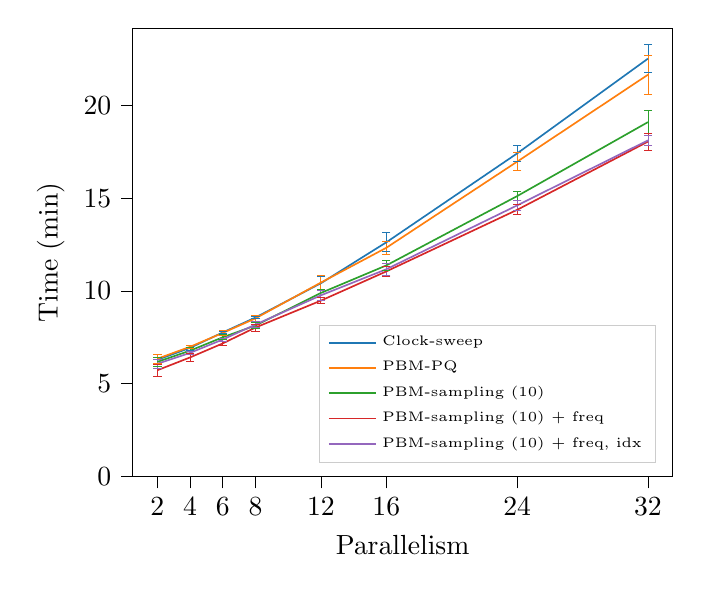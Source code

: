 % This file was created with tikzplotlib v0.10.1.
\begin{tikzpicture}

\definecolor{crimson2143940}{RGB}{214,39,40}
\definecolor{darkgray176}{RGB}{176,176,176}
\definecolor{darkorange25512714}{RGB}{255,127,14}
\definecolor{forestgreen4416044}{RGB}{44,160,44}
\definecolor{lightgray204}{RGB}{204,204,204}
\definecolor{mediumpurple148103189}{RGB}{148,103,189}
\definecolor{steelblue31119180}{RGB}{31,119,180}

\begin{axis}[
legend cell align={left},
legend style={
  font=\tiny,
  fill opacity=0.8,
  draw opacity=1,
  text opacity=1,
  at={(0.97,0.03)},
  anchor=south east,
  draw=lightgray204
},
tick align=outside,
tick pos=left,
%title={Time vs parallelism - Trailing index scans 1pct},
x grid style={darkgray176},
xlabel={Parallelism},
xtick=data,
xmin=0.5, xmax=33.5,
xtick style={color=black},
y grid style={darkgray176},
ylabel={Time (min)},
ymin=0, ymax=24.152,
ytick style={color=black}
]
\path [draw=steelblue31119180, line width=0.3px]
(axis cs:2,6.016)
--(axis cs:2,6.558);

\path [draw=steelblue31119180, line width=0.3px]
(axis cs:4,6.818)
--(axis cs:4,7.048);

\path [draw=steelblue31119180, line width=0.3px]
(axis cs:6,7.702)
--(axis cs:6,7.825);

\path [draw=steelblue31119180, line width=0.3px]
(axis cs:8,8.515)
--(axis cs:8,8.618);

\path [draw=steelblue31119180, line width=0.3px]
(axis cs:12,10.037)
--(axis cs:12,10.79);

\path [draw=steelblue31119180, line width=0.3px]
(axis cs:16,12.107)
--(axis cs:16,13.126);

\path [draw=steelblue31119180, line width=0.3px]
(axis cs:24,16.978)
--(axis cs:24,17.836);

\path [draw=steelblue31119180, line width=0.3px]
(axis cs:32,21.767)
--(axis cs:32,23.259);

\addplot [line width=0.3px, steelblue31119180, mark=-, mark size=1.5, mark options={solid}, only marks, forget plot]
table {%
2 6.016
4 6.818
6 7.702
8 8.515
12 10.037
16 12.107
24 16.978
32 21.767
};
\addplot [line width=0.3px, steelblue31119180, mark=-, mark size=1.5, mark options={solid}, only marks, forget plot]
table {%
2 6.558
4 7.048
6 7.825
8 8.618
12 10.79
16 13.126
24 17.836
32 23.259
};
\path [draw=darkorange25512714, line width=0.3px]
(axis cs:2,6.114)
--(axis cs:2,6.58);

\path [draw=darkorange25512714, line width=0.3px]
(axis cs:4,6.926)
--(axis cs:4,7.054);

\path [draw=darkorange25512714, line width=0.3px]
(axis cs:6,7.603)
--(axis cs:6,7.871);

\path [draw=darkorange25512714, line width=0.3px]
(axis cs:8,8.381)
--(axis cs:8,8.659);

\path [draw=darkorange25512714, line width=0.3px]
(axis cs:12,10.086)
--(axis cs:12,10.814);

\path [draw=darkorange25512714, line width=0.3px]
(axis cs:16,11.986)
--(axis cs:16,12.661);

\path [draw=darkorange25512714, line width=0.3px]
(axis cs:24,16.469)
--(axis cs:24,17.458);

\path [draw=darkorange25512714, line width=0.3px]
(axis cs:32,20.582)
--(axis cs:32,22.712);

\addplot [line width=0.3px, darkorange25512714, mark=-, mark size=1.5, mark options={solid}, only marks, forget plot]
table {%
2 6.114
4 6.926
6 7.603
8 8.381
12 10.086
16 11.986
24 16.469
32 20.582
};
\addplot [line width=0.3px, darkorange25512714, mark=-, mark size=1.5, mark options={solid}, only marks, forget plot]
table {%
2 6.58
4 7.054
6 7.871
8 8.659
12 10.814
16 12.661
24 17.458
32 22.712
};
\path [draw=forestgreen4416044, line width=0.3px]
(axis cs:2,5.922)
--(axis cs:2,6.431);

\path [draw=forestgreen4416044, line width=0.3px]
(axis cs:4,6.621)
--(axis cs:4,6.946);

\path [draw=forestgreen4416044, line width=0.3px]
(axis cs:6,7.375)
--(axis cs:6,7.631);

\path [draw=forestgreen4416044, line width=0.3px]
(axis cs:8,7.988)
--(axis cs:8,8.285);

\path [draw=forestgreen4416044, line width=0.3px]
(axis cs:12,9.673)
--(axis cs:12,10.107);

\path [draw=forestgreen4416044, line width=0.3px]
(axis cs:16,11.101)
--(axis cs:16,11.645);

\path [draw=forestgreen4416044, line width=0.3px]
(axis cs:24,14.866)
--(axis cs:24,15.347);

\path [draw=forestgreen4416044, line width=0.3px]
(axis cs:32,18.488)
--(axis cs:32,19.698);

\addplot [line width=0.3px, forestgreen4416044, mark=-, mark size=1.5, mark options={solid}, only marks, forget plot]
table {%
2 5.922
4 6.621
6 7.375
8 7.988
12 9.673
16 11.101
24 14.866
32 18.488
};
\addplot [line width=0.3px, forestgreen4416044, mark=-, mark size=1.5, mark options={solid}, only marks, forget plot]
table {%
2 6.431
4 6.946
6 7.631
8 8.285
12 10.107
16 11.645
24 15.347
32 19.698
};
\path [draw=crimson2143940, line width=0.3px]
(axis cs:2,5.412)
--(axis cs:2,6.042);

\path [draw=crimson2143940, line width=0.3px]
(axis cs:4,6.221)
--(axis cs:4,6.613);

\path [draw=crimson2143940, line width=0.3px]
(axis cs:6,7.047)
--(axis cs:6,7.3);

\path [draw=crimson2143940, line width=0.3px]
(axis cs:8,7.835)
--(axis cs:8,8.218);

\path [draw=crimson2143940, line width=0.3px]
(axis cs:12,9.302)
--(axis cs:12,9.652);

\path [draw=crimson2143940, line width=0.3px]
(axis cs:16,10.768)
--(axis cs:16,11.332);

\path [draw=crimson2143940, line width=0.3px]
(axis cs:24,14.097)
--(axis cs:24,14.636);

\path [draw=crimson2143940, line width=0.3px]
(axis cs:32,17.594)
--(axis cs:32,18.492);

\addplot [line width=0.3px, crimson2143940, mark=-, mark size=1.5, mark options={solid}, only marks, forget plot]
table {%
2 5.412
4 6.221
6 7.047
8 7.835
12 9.302
16 10.768
24 14.097
32 17.594
};
\addplot [line width=0.3px, crimson2143940, mark=-, mark size=1.5, mark options={solid}, only marks, forget plot]
table {%
2 6.042
4 6.613
6 7.3
8 8.218
12 9.652
16 11.332
24 14.636
32 18.492
};
\path [draw=mediumpurple148103189, line width=0.3px]
(axis cs:2,5.837)
--(axis cs:2,6.31);

\path [draw=mediumpurple148103189, line width=0.3px]
(axis cs:4,6.58)
--(axis cs:4,6.746);

\path [draw=mediumpurple148103189, line width=0.3px]
(axis cs:6,7.299)
--(axis cs:6,7.468);

\path [draw=mediumpurple148103189, line width=0.3px]
(axis cs:8,8.025)
--(axis cs:8,8.348);

\path [draw=mediumpurple148103189, line width=0.3px]
(axis cs:12,9.497)
--(axis cs:12,10.03);

\path [draw=mediumpurple148103189, line width=0.3px]
(axis cs:16,10.855)
--(axis cs:16,11.478);

\path [draw=mediumpurple148103189, line width=0.3px]
(axis cs:24,14.359)
--(axis cs:24,14.855);

\path [draw=mediumpurple148103189, line width=0.3px]
(axis cs:32,17.823)
--(axis cs:32,18.398);

\addplot [line width=0.3px, mediumpurple148103189, mark=-, mark size=1.5, mark options={solid}, only marks, forget plot]
table {%
2 5.837
4 6.58
6 7.299
8 8.025
12 9.497
16 10.855
24 14.359
32 17.823
};
\addplot [line width=0.3px, mediumpurple148103189, mark=-, mark size=1.5, mark options={solid}, only marks, forget plot]
table {%
2 6.31
4 6.746
6 7.468
8 8.348
12 10.03
16 11.478
24 14.855
32 18.398
};
\addplot [semithick, steelblue31119180]
table {%
2 6.287
4 6.933
6 7.763
8 8.567
12 10.413
16 12.617
24 17.407
32 22.513
};
\addlegendentry{Clock-sweep}
\addplot [semithick, darkorange25512714]
table {%
2 6.347
4 6.99
6 7.737
8 8.52
12 10.45
16 12.323
24 16.963
32 21.647
};
\addlegendentry{PBM-PQ}
\addplot [semithick, forestgreen4416044]
table {%
2 6.177
4 6.783
6 7.503
8 8.137
12 9.89
16 11.373
24 15.107
32 19.093
};
\addlegendentry{PBM-sampling (10)}
\addplot [semithick, crimson2143940]
table {%
2 5.727
4 6.417
6 7.173
8 8.027
12 9.477
16 11.05
24 14.367
32 18.043
};
\addlegendentry{PBM-sampling (10) + freq}
\addplot [semithick, mediumpurple148103189]
table {%
2 6.073
4 6.663
6 7.383
8 8.187
12 9.763
16 11.167
24 14.607
32 18.11
};
\addlegendentry{PBM-sampling (10) + freq, idx}
\end{axis}

\end{tikzpicture}
